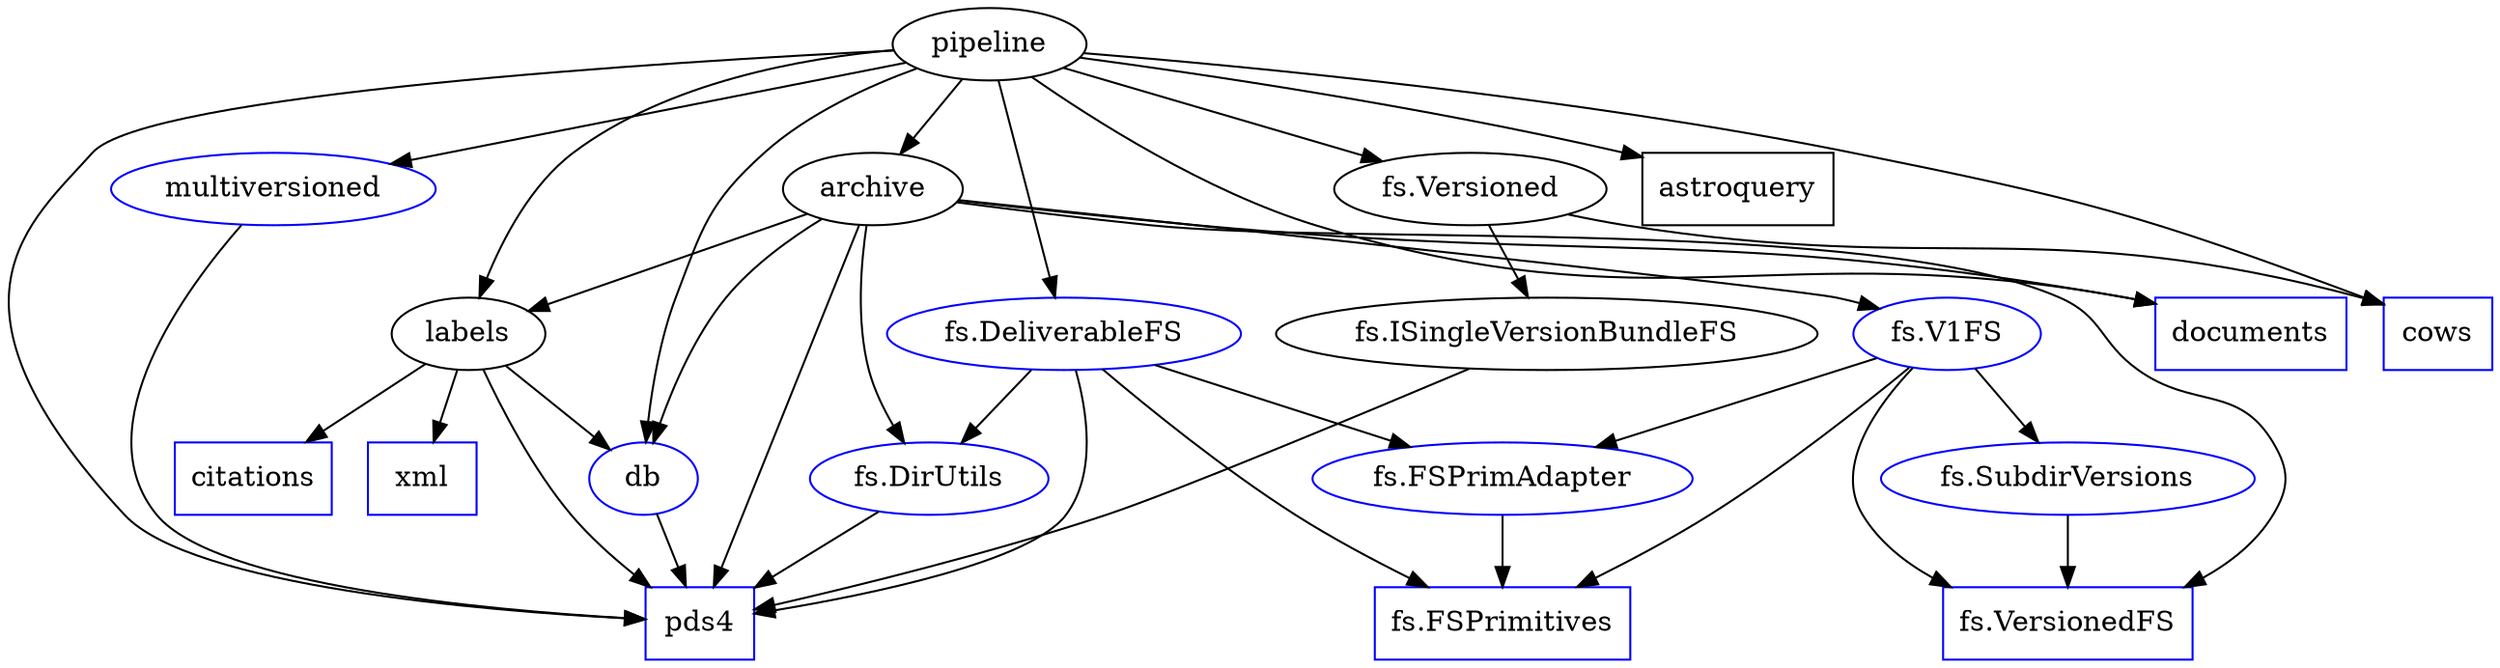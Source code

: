 /* Here's the tentative shape, based on the Python2.7 version of
 * PDART. It may not be right.
 *
 * I broke up the modules within fs to see what's used by whom.
 * Unfortunately, that package is a bit of a mess.
 *
 * Note that there is a SubdirVersions in both fs and multiversioned.
 *
 * Mark nodes blue when done.
 * 
 * Use this as a guide of what to convert next.
 */

digraph {
    "fs.DeliverableFS"[color=blue];
    "fs.DirUtils"[color=blue];
    "fs.FSPrimAdapter"[color=blue];
    "fs.FSPrimitives"[shape=box;color=blue];
    "fs.SubdirVersions"[color=blue];
    "fs.V1FS"[color=blue];
    "fs.VersionedFS"[shape=box;color=blue];
    astroquery[shape=box];
    citations[shape=box;color=blue];
    cows[shape=box;color=blue];
    db[color=blue];
    documents[shape=box;color=blue];
    multiversioned[color=blue];
    pds4[shape=box;color=blue];
    xml[shape=box;color=blue];

    "fs.DeliverableFS" -> "fs.DirUtils";
    "fs.DeliverableFS" -> "fs.FSPrimAdapter";
    "fs.DeliverableFS" -> "fs.FSPrimitives";
    "fs.DeliverableFS" -> pds4;
    "fs.DirUtils" -> pds4;
    "fs.FSPrimAdapter" -> "fs.FSPrimitives";
    "fs.ISingleVersionBundleFS" -> pds4;
    "fs.SubdirVersions" -> "fs.VersionedFS";
    "fs.V1FS" -> "fs.FSPrimAdapter";
    "fs.V1FS" -> "fs.FSPrimitives";
    "fs.V1FS" -> "fs.SubdirVersions";
    "fs.V1FS" -> "fs.VersionedFS";
    "fs.Versioned" -> "fs.ISingleVersionBundleFS";
    "fs.Versioned" -> cows;
    archive -> "fs.DirUtils";
    archive -> "fs.V1FS";
    archive -> "fs.VersionedFS";
    archive -> db;
    archive -> documents;
    archive -> labels;
    archive -> pds4;
    db -> pds4;
    labels -> citations;
    labels -> db;
    labels -> pds4;
    labels -> xml;
    multiversioned -> pds4;
    pipeline -> "fs.DeliverableFS";
    pipeline -> "fs.Versioned";
    pipeline -> archive;
    pipeline -> astroquery
    pipeline -> cows;
    pipeline -> db;
    pipeline -> documents;
    pipeline -> labels;
    pipeline -> multiversioned;
    pipeline -> pds4;
}
